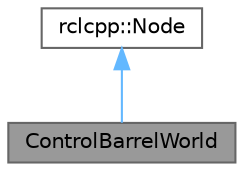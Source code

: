 digraph "ControlBarrelWorld"
{
 // LATEX_PDF_SIZE
  bgcolor="transparent";
  edge [fontname=Helvetica,fontsize=10,labelfontname=Helvetica,labelfontsize=10];
  node [fontname=Helvetica,fontsize=10,shape=box,height=0.2,width=0.4];
  Node1 [id="Node000001",label="ControlBarrelWorld",height=0.2,width=0.4,color="gray40", fillcolor="grey60", style="filled", fontcolor="black",tooltip="ROS2 node for controlling a robot to navigate around obstaclesand stop at a pedestrian."];
  Node2 -> Node1 [id="edge1_Node000001_Node000002",dir="back",color="steelblue1",style="solid",tooltip=" "];
  Node2 [id="Node000002",label="rclcpp::Node",height=0.2,width=0.4,color="gray40", fillcolor="white", style="filled",tooltip=" "];
}
